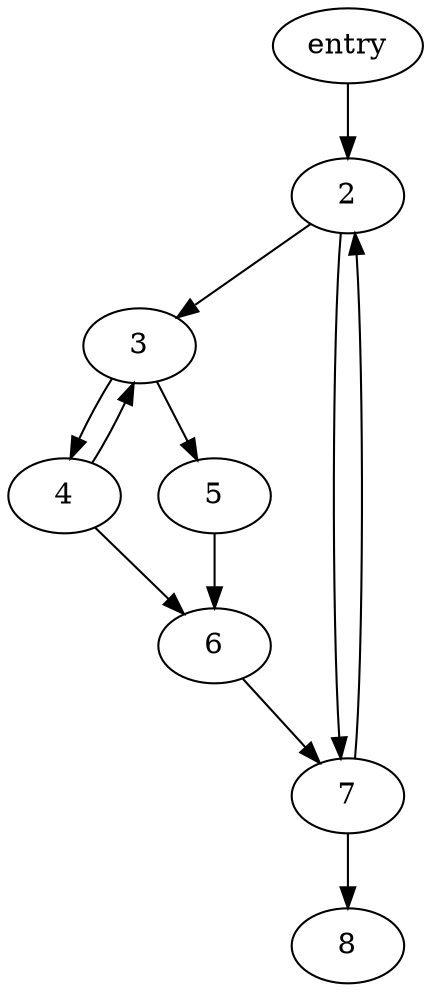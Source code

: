 // Derived from figure 2 in F. Allen, "Control Flow Analysis", 1970.
//
// http://www.cs.columbia.edu/~suman/secure_sw_devel/p1-allen.pdf

digraph G {
	// Nodes.
	1 [label=entry];
	2;
	3;
	4;
	5;
	6;
	7;
	8;

	// Edges.
	1 -> 2
	2 -> 3
	2 -> 7
	3 -> 4
	3 -> 5
	4 -> 3
	4 -> 6
	5 -> 6
	6 -> 7
	7 -> 2
	7 -> 8
}
